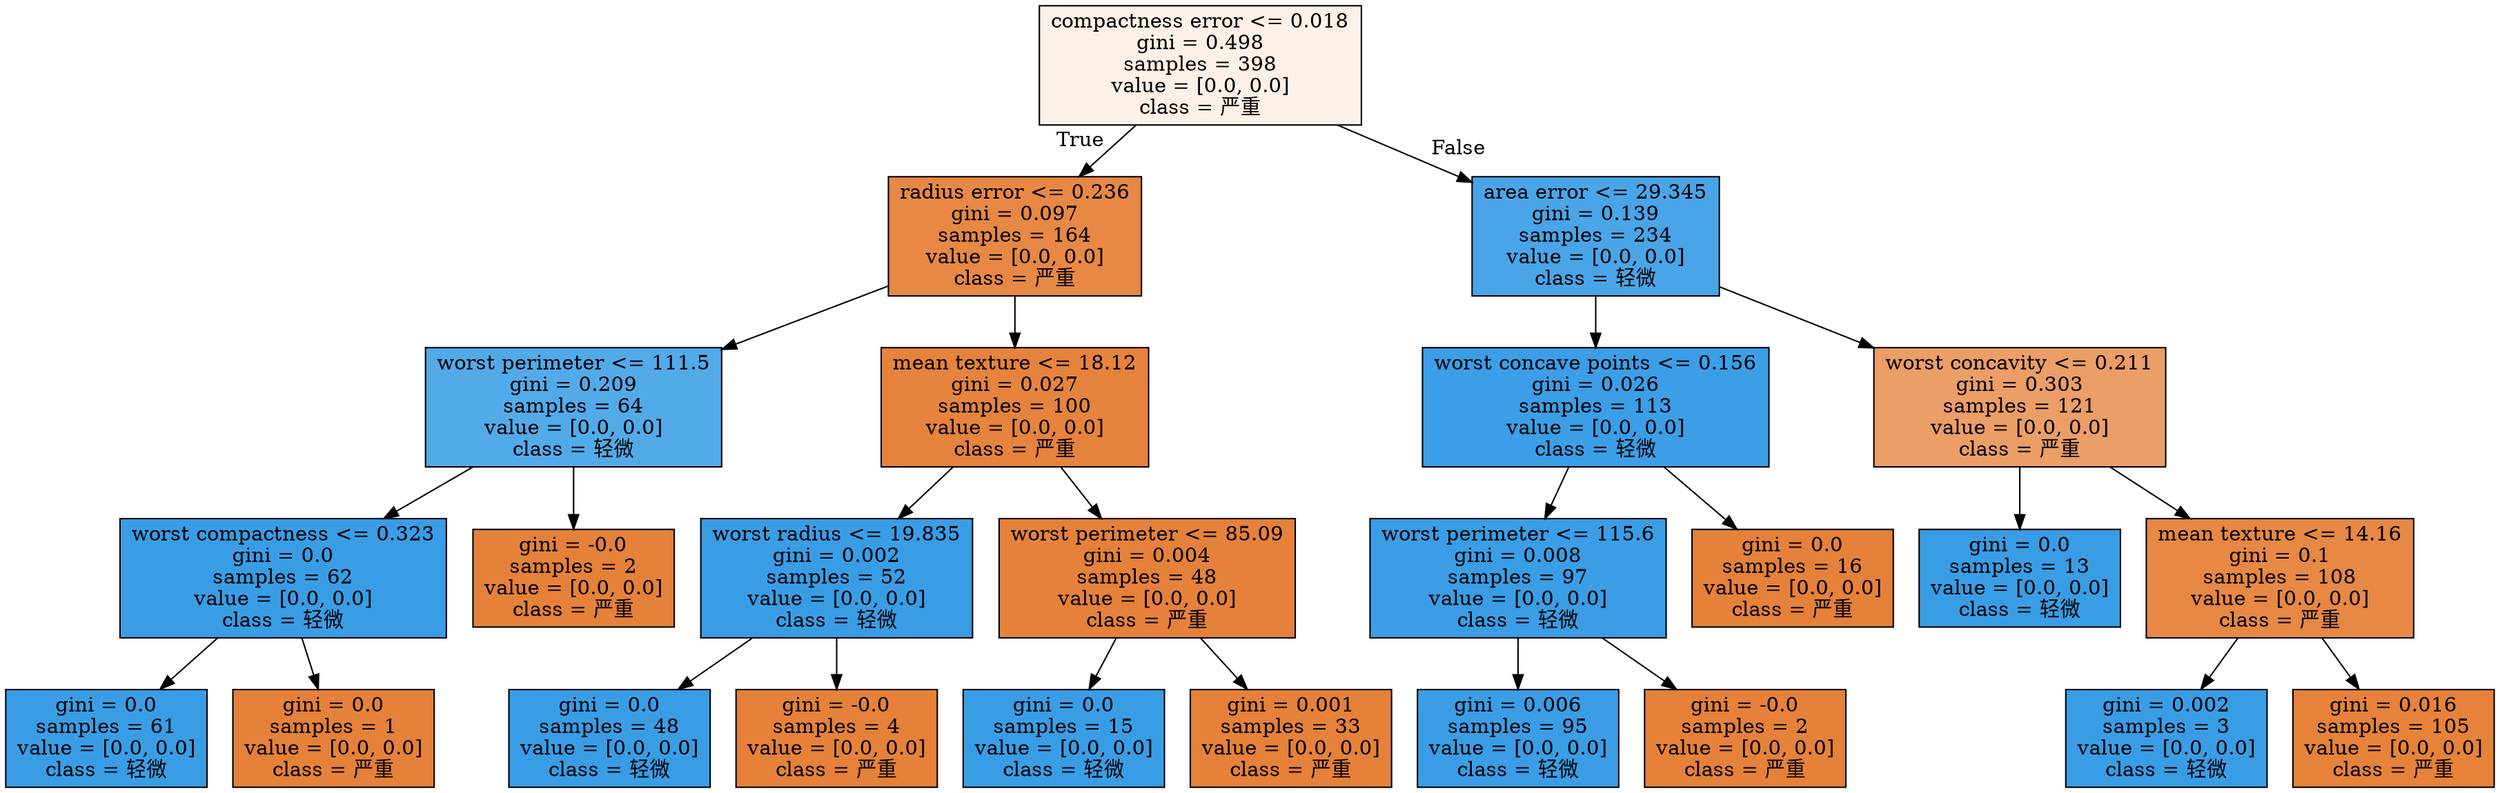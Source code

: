 digraph Tree {
node [shape=box, style="filled", color="black"] ;
0 [label="compactness error <= 0.018\ngini = 0.498\nsamples = 398\nvalue = [0.0, 0.0]\nclass = 严重", fillcolor="#e581391e"] ;
1 [label="radius error <= 0.236\ngini = 0.097\nsamples = 164\nvalue = [0.0, 0.0]\nclass = 严重", fillcolor="#e58139f1"] ;
0 -> 1 [labeldistance=2.5, labelangle=45, headlabel="True"] ;
2 [label="worst perimeter <= 111.5\ngini = 0.209\nsamples = 64\nvalue = [0.0, 0.0]\nclass = 轻微", fillcolor="#399de5dd"] ;
1 -> 2 ;
3 [label="worst compactness <= 0.323\ngini = 0.0\nsamples = 62\nvalue = [0.0, 0.0]\nclass = 轻微", fillcolor="#399de5ff"] ;
2 -> 3 ;
4 [label="gini = 0.0\nsamples = 61\nvalue = [0.0, 0.0]\nclass = 轻微", fillcolor="#399de5ff"] ;
3 -> 4 ;
5 [label="gini = 0.0\nsamples = 1\nvalue = [0.0, 0.0]\nclass = 严重", fillcolor="#e58139ff"] ;
3 -> 5 ;
6 [label="gini = -0.0\nsamples = 2\nvalue = [0.0, 0.0]\nclass = 严重", fillcolor="#e58139ff"] ;
2 -> 6 ;
7 [label="mean texture <= 18.12\ngini = 0.027\nsamples = 100\nvalue = [0.0, 0.0]\nclass = 严重", fillcolor="#e58139fb"] ;
1 -> 7 ;
8 [label="worst radius <= 19.835\ngini = 0.002\nsamples = 52\nvalue = [0.0, 0.0]\nclass = 轻微", fillcolor="#399de5ff"] ;
7 -> 8 ;
9 [label="gini = 0.0\nsamples = 48\nvalue = [0.0, 0.0]\nclass = 轻微", fillcolor="#399de5ff"] ;
8 -> 9 ;
10 [label="gini = -0.0\nsamples = 4\nvalue = [0.0, 0.0]\nclass = 严重", fillcolor="#e58139ff"] ;
8 -> 10 ;
11 [label="worst perimeter <= 85.09\ngini = 0.004\nsamples = 48\nvalue = [0.0, 0.0]\nclass = 严重", fillcolor="#e58139fe"] ;
7 -> 11 ;
12 [label="gini = 0.0\nsamples = 15\nvalue = [0.0, 0.0]\nclass = 轻微", fillcolor="#399de5ff"] ;
11 -> 12 ;
13 [label="gini = 0.001\nsamples = 33\nvalue = [0.0, 0.0]\nclass = 严重", fillcolor="#e58139ff"] ;
11 -> 13 ;
14 [label="area error <= 29.345\ngini = 0.139\nsamples = 234\nvalue = [0.0, 0.0]\nclass = 轻微", fillcolor="#399de5ea"] ;
0 -> 14 [labeldistance=2.5, labelangle=-45, headlabel="False"] ;
15 [label="worst concave points <= 0.156\ngini = 0.026\nsamples = 113\nvalue = [0.0, 0.0]\nclass = 轻微", fillcolor="#399de5fc"] ;
14 -> 15 ;
16 [label="worst perimeter <= 115.6\ngini = 0.008\nsamples = 97\nvalue = [0.0, 0.0]\nclass = 轻微", fillcolor="#399de5fe"] ;
15 -> 16 ;
17 [label="gini = 0.006\nsamples = 95\nvalue = [0.0, 0.0]\nclass = 轻微", fillcolor="#399de5fe"] ;
16 -> 17 ;
18 [label="gini = -0.0\nsamples = 2\nvalue = [0.0, 0.0]\nclass = 严重", fillcolor="#e58139ff"] ;
16 -> 18 ;
19 [label="gini = 0.0\nsamples = 16\nvalue = [0.0, 0.0]\nclass = 严重", fillcolor="#e58139ff"] ;
15 -> 19 ;
20 [label="worst concavity <= 0.211\ngini = 0.303\nsamples = 121\nvalue = [0.0, 0.0]\nclass = 严重", fillcolor="#e58139c5"] ;
14 -> 20 ;
21 [label="gini = 0.0\nsamples = 13\nvalue = [0.0, 0.0]\nclass = 轻微", fillcolor="#399de5ff"] ;
20 -> 21 ;
22 [label="mean texture <= 14.16\ngini = 0.1\nsamples = 108\nvalue = [0.0, 0.0]\nclass = 严重", fillcolor="#e58139f1"] ;
20 -> 22 ;
23 [label="gini = 0.002\nsamples = 3\nvalue = [0.0, 0.0]\nclass = 轻微", fillcolor="#399de5ff"] ;
22 -> 23 ;
24 [label="gini = 0.016\nsamples = 105\nvalue = [0.0, 0.0]\nclass = 严重", fillcolor="#e58139fd"] ;
22 -> 24 ;
}